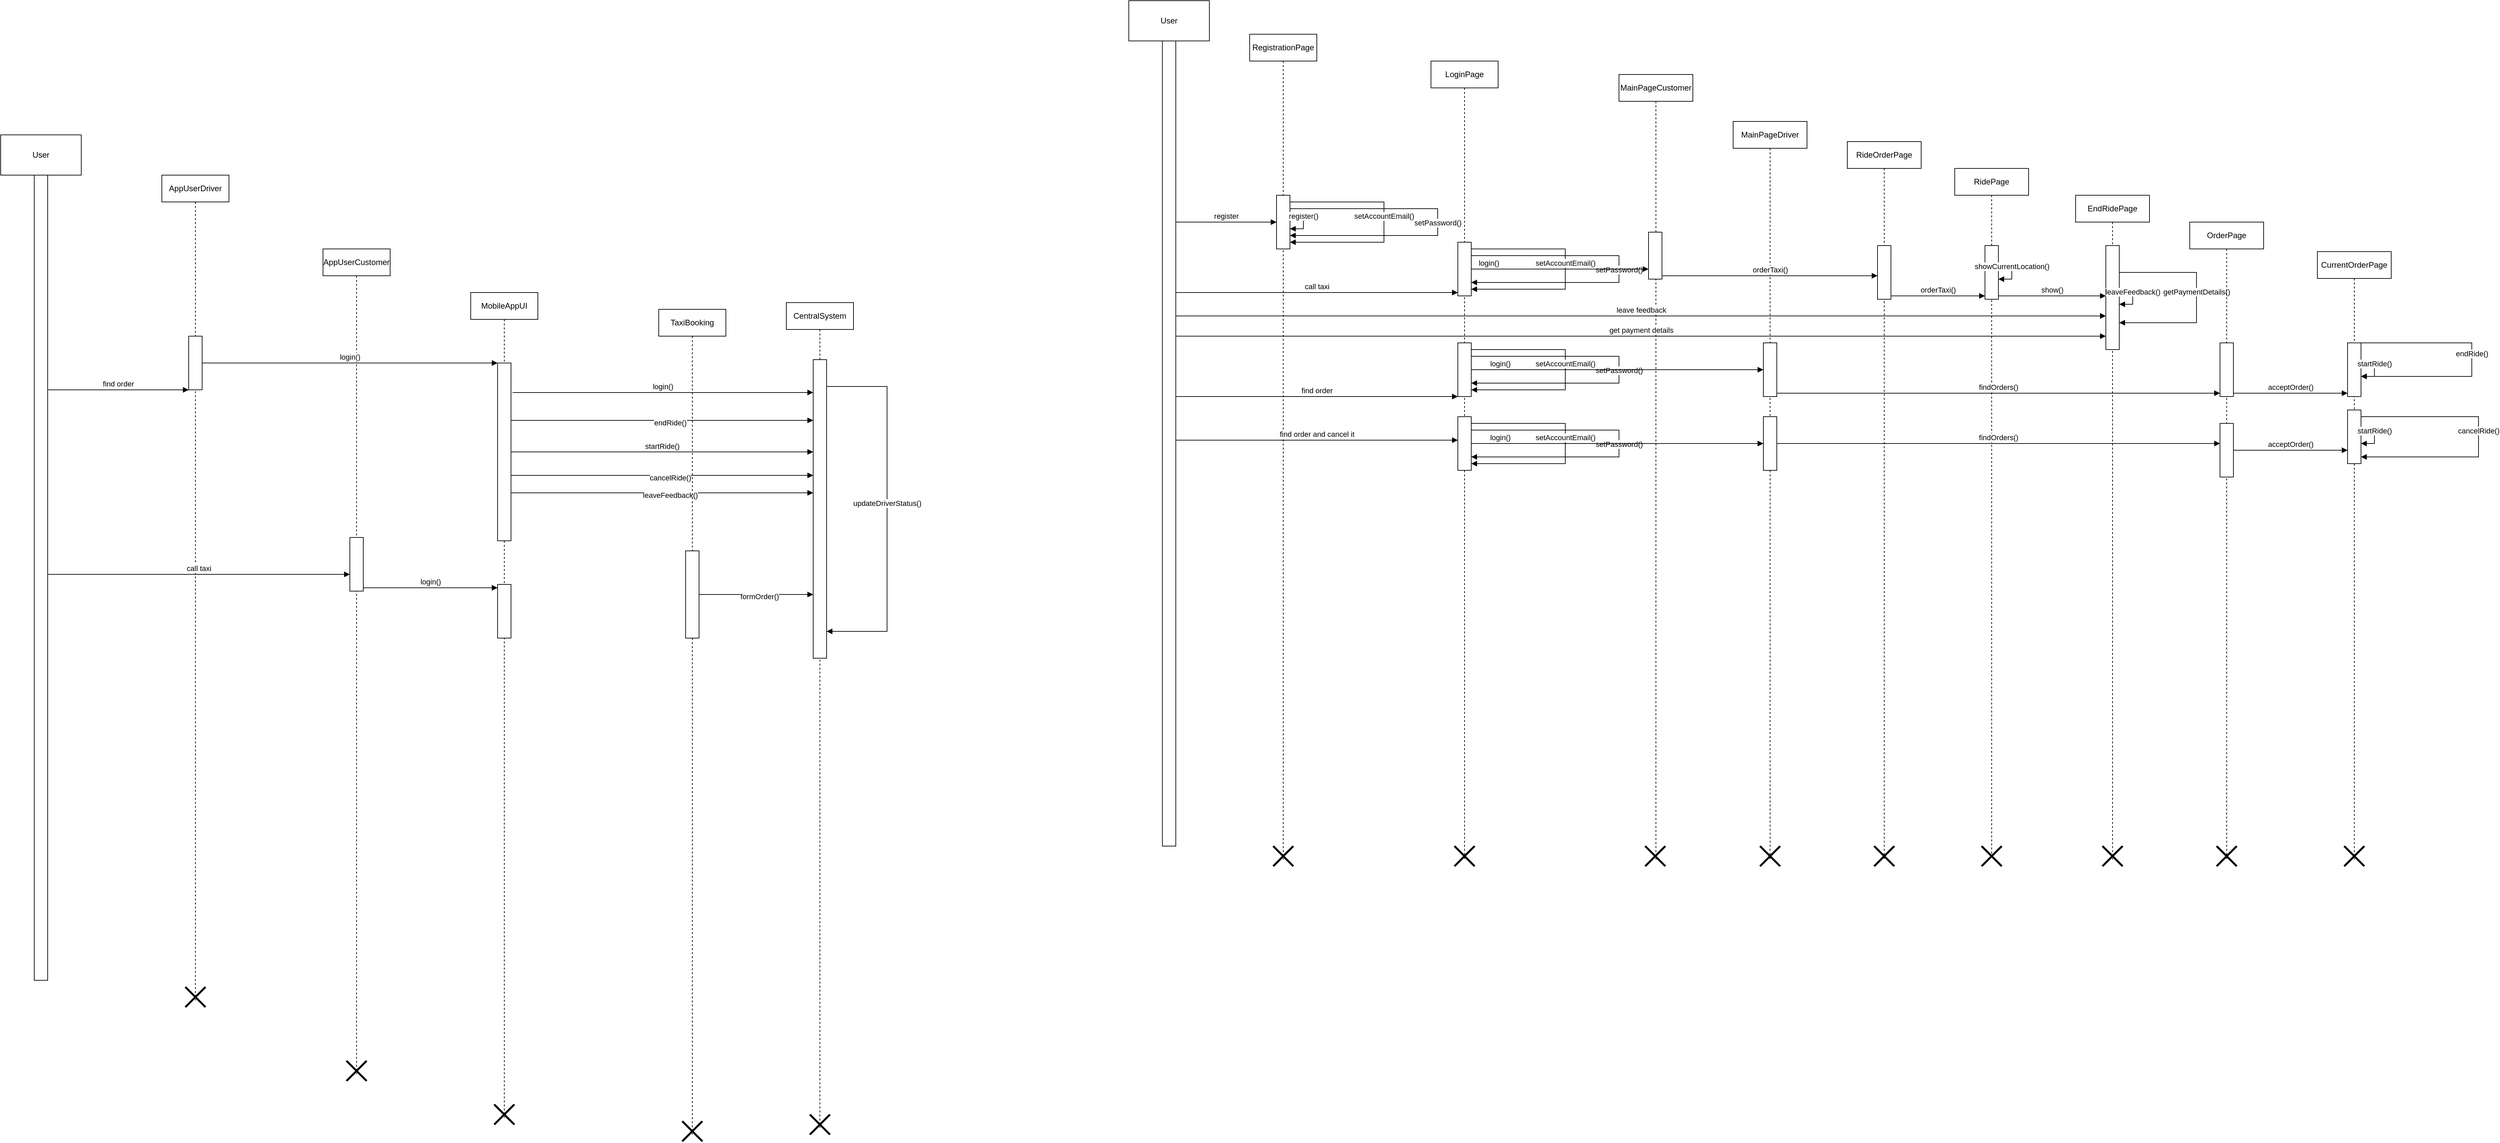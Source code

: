 <mxfile version="22.0.6" type="github">
  <diagram name="Страница — 1" id="l8LlNZg6rUj_ulNN_cUZ">
    <mxGraphModel dx="4017" dy="852" grid="1" gridSize="10" guides="1" tooltips="1" connect="1" arrows="1" fold="1" page="1" pageScale="1" pageWidth="827" pageHeight="1169" math="0" shadow="0">
      <root>
        <mxCell id="0" />
        <mxCell id="1" parent="0" />
        <mxCell id="eOe7ErlNW58BYiNXJ7lQ-5" value="" style="endArrow=none;dashed=1;html=1;rounded=0;" parent="1" edge="1">
          <mxGeometry width="50" height="50" relative="1" as="geometry">
            <mxPoint x="340" y="300" as="sourcePoint" />
            <mxPoint x="340" y="300" as="targetPoint" />
          </mxGeometry>
        </mxCell>
        <mxCell id="eOe7ErlNW58BYiNXJ7lQ-17" value="RegistrationPage" style="shape=umlLifeline;perimeter=lifelinePerimeter;whiteSpace=wrap;html=1;container=0;dropTarget=0;collapsible=0;recursiveResize=0;outlineConnect=0;portConstraint=eastwest;newEdgeStyle={&quot;edgeStyle&quot;:&quot;elbowEdgeStyle&quot;,&quot;elbow&quot;:&quot;vertical&quot;,&quot;curved&quot;:0,&quot;rounded&quot;:0};" parent="1" vertex="1">
          <mxGeometry x="40" y="200" width="100" height="1230" as="geometry" />
        </mxCell>
        <mxCell id="eOe7ErlNW58BYiNXJ7lQ-18" value="" style="html=1;points=[[0,0,0,0,5],[0,1,0,0,-5],[1,0,0,0,5],[1,1,0,0,-5]];perimeter=orthogonalPerimeter;outlineConnect=0;targetShapes=umlLifeline;portConstraint=eastwest;newEdgeStyle={&quot;curved&quot;:0,&quot;rounded&quot;:0};" parent="eOe7ErlNW58BYiNXJ7lQ-17" vertex="1">
          <mxGeometry x="40" y="240" width="20" height="80" as="geometry" />
        </mxCell>
        <mxCell id="eOe7ErlNW58BYiNXJ7lQ-19" value="" style="shape=umlDestroy;whiteSpace=wrap;html=1;strokeWidth=3;targetShapes=umlLifeline;" parent="eOe7ErlNW58BYiNXJ7lQ-17" vertex="1">
          <mxGeometry x="35" y="1210" width="30" height="30" as="geometry" />
        </mxCell>
        <mxCell id="eOe7ErlNW58BYiNXJ7lQ-31" value="register()" style="html=1;verticalAlign=bottom;endArrow=block;curved=0;rounded=0;" parent="eOe7ErlNW58BYiNXJ7lQ-17" source="eOe7ErlNW58BYiNXJ7lQ-18" target="eOe7ErlNW58BYiNXJ7lQ-18" edge="1">
          <mxGeometry width="80" relative="1" as="geometry">
            <mxPoint x="70" y="260" as="sourcePoint" />
            <mxPoint x="220" y="260" as="targetPoint" />
          </mxGeometry>
        </mxCell>
        <mxCell id="eOe7ErlNW58BYiNXJ7lQ-95" value="setAccountEmail()" style="html=1;verticalAlign=bottom;endArrow=block;curved=0;rounded=0;" parent="eOe7ErlNW58BYiNXJ7lQ-17" source="eOe7ErlNW58BYiNXJ7lQ-18" target="eOe7ErlNW58BYiNXJ7lQ-18" edge="1">
          <mxGeometry width="80" relative="1" as="geometry">
            <mxPoint x="60" y="240" as="sourcePoint" />
            <mxPoint x="210" y="240" as="targetPoint" />
            <Array as="points">
              <mxPoint x="200" y="250" />
              <mxPoint x="200" y="310" />
            </Array>
          </mxGeometry>
        </mxCell>
        <mxCell id="eOe7ErlNW58BYiNXJ7lQ-99" value="setPassword()" style="html=1;verticalAlign=bottom;endArrow=block;curved=0;rounded=0;" parent="eOe7ErlNW58BYiNXJ7lQ-17" source="eOe7ErlNW58BYiNXJ7lQ-18" target="eOe7ErlNW58BYiNXJ7lQ-18" edge="1">
          <mxGeometry x="0.042" width="80" relative="1" as="geometry">
            <mxPoint x="110" y="260" as="sourcePoint" />
            <mxPoint x="300" y="270" as="targetPoint" />
            <Array as="points">
              <mxPoint x="280" y="260" />
            </Array>
            <mxPoint as="offset" />
          </mxGeometry>
        </mxCell>
        <mxCell id="eOe7ErlNW58BYiNXJ7lQ-20" value="LoginPage" style="shape=umlLifeline;perimeter=lifelinePerimeter;whiteSpace=wrap;html=1;container=0;dropTarget=0;collapsible=0;recursiveResize=0;outlineConnect=0;portConstraint=eastwest;newEdgeStyle={&quot;edgeStyle&quot;:&quot;elbowEdgeStyle&quot;,&quot;elbow&quot;:&quot;vertical&quot;,&quot;curved&quot;:0,&quot;rounded&quot;:0};" parent="1" vertex="1">
          <mxGeometry x="310" y="240" width="100" height="1190" as="geometry" />
        </mxCell>
        <mxCell id="eOe7ErlNW58BYiNXJ7lQ-22" value="" style="shape=umlDestroy;whiteSpace=wrap;html=1;strokeWidth=3;targetShapes=umlLifeline;" parent="eOe7ErlNW58BYiNXJ7lQ-20" vertex="1">
          <mxGeometry x="35" y="1170" width="30" height="30" as="geometry" />
        </mxCell>
        <mxCell id="eOe7ErlNW58BYiNXJ7lQ-101" value="" style="html=1;points=[[0,0,0,0,5],[0,1,0,0,-5],[1,0,0,0,5],[1,1,0,0,-5]];perimeter=orthogonalPerimeter;outlineConnect=0;targetShapes=umlLifeline;portConstraint=eastwest;newEdgeStyle={&quot;curved&quot;:0,&quot;rounded&quot;:0};" parent="eOe7ErlNW58BYiNXJ7lQ-20" vertex="1">
          <mxGeometry x="40" y="420" width="20" height="80" as="geometry" />
        </mxCell>
        <mxCell id="eOe7ErlNW58BYiNXJ7lQ-103" value="setAccountEmail()" style="html=1;verticalAlign=bottom;endArrow=block;curved=0;rounded=0;" parent="eOe7ErlNW58BYiNXJ7lQ-20" source="eOe7ErlNW58BYiNXJ7lQ-101" target="eOe7ErlNW58BYiNXJ7lQ-101" edge="1">
          <mxGeometry width="80" relative="1" as="geometry">
            <mxPoint x="60" y="420" as="sourcePoint" />
            <mxPoint x="210" y="420" as="targetPoint" />
            <Array as="points">
              <mxPoint x="200" y="430" />
              <mxPoint x="200" y="490" />
            </Array>
            <mxPoint as="offset" />
          </mxGeometry>
        </mxCell>
        <mxCell id="eOe7ErlNW58BYiNXJ7lQ-104" value="setPassword()" style="html=1;verticalAlign=bottom;endArrow=block;curved=0;rounded=0;" parent="eOe7ErlNW58BYiNXJ7lQ-20" source="eOe7ErlNW58BYiNXJ7lQ-101" target="eOe7ErlNW58BYiNXJ7lQ-101" edge="1">
          <mxGeometry x="0.042" width="80" relative="1" as="geometry">
            <mxPoint x="110" y="440" as="sourcePoint" />
            <mxPoint x="300" y="450" as="targetPoint" />
            <Array as="points">
              <mxPoint x="280" y="440" />
            </Array>
            <mxPoint as="offset" />
          </mxGeometry>
        </mxCell>
        <mxCell id="eOe7ErlNW58BYiNXJ7lQ-107" value="" style="html=1;points=[[0,0,0,0,5],[0,1,0,0,-5],[1,0,0,0,5],[1,1,0,0,-5]];perimeter=orthogonalPerimeter;outlineConnect=0;targetShapes=umlLifeline;portConstraint=eastwest;newEdgeStyle={&quot;curved&quot;:0,&quot;rounded&quot;:0};" parent="eOe7ErlNW58BYiNXJ7lQ-20" vertex="1">
          <mxGeometry x="40" y="530" width="20" height="80" as="geometry" />
        </mxCell>
        <mxCell id="eOe7ErlNW58BYiNXJ7lQ-108" value="setAccountEmail()" style="html=1;verticalAlign=bottom;endArrow=block;curved=0;rounded=0;" parent="eOe7ErlNW58BYiNXJ7lQ-20" source="eOe7ErlNW58BYiNXJ7lQ-107" target="eOe7ErlNW58BYiNXJ7lQ-107" edge="1">
          <mxGeometry width="80" relative="1" as="geometry">
            <mxPoint x="60" y="530" as="sourcePoint" />
            <mxPoint x="210" y="530" as="targetPoint" />
            <Array as="points">
              <mxPoint x="200" y="540" />
              <mxPoint x="200" y="600" />
            </Array>
            <mxPoint as="offset" />
          </mxGeometry>
        </mxCell>
        <mxCell id="eOe7ErlNW58BYiNXJ7lQ-109" value="setPassword()" style="html=1;verticalAlign=bottom;endArrow=block;curved=0;rounded=0;" parent="eOe7ErlNW58BYiNXJ7lQ-20" source="eOe7ErlNW58BYiNXJ7lQ-107" target="eOe7ErlNW58BYiNXJ7lQ-107" edge="1">
          <mxGeometry x="0.042" width="80" relative="1" as="geometry">
            <mxPoint x="110" y="550" as="sourcePoint" />
            <mxPoint x="300" y="560" as="targetPoint" />
            <Array as="points">
              <mxPoint x="280" y="550" />
            </Array>
            <mxPoint as="offset" />
          </mxGeometry>
        </mxCell>
        <mxCell id="eOe7ErlNW58BYiNXJ7lQ-115" value="" style="html=1;points=[[0,0,0,0,5],[0,1,0,0,-5],[1,0,0,0,5],[1,1,0,0,-5]];perimeter=orthogonalPerimeter;outlineConnect=0;targetShapes=umlLifeline;portConstraint=eastwest;newEdgeStyle={&quot;curved&quot;:0,&quot;rounded&quot;:0};" parent="eOe7ErlNW58BYiNXJ7lQ-20" vertex="1">
          <mxGeometry x="40" y="270" width="20" height="80" as="geometry" />
        </mxCell>
        <mxCell id="eOe7ErlNW58BYiNXJ7lQ-116" value="setAccountEmail()" style="html=1;verticalAlign=bottom;endArrow=block;curved=0;rounded=0;" parent="eOe7ErlNW58BYiNXJ7lQ-20" source="eOe7ErlNW58BYiNXJ7lQ-115" target="eOe7ErlNW58BYiNXJ7lQ-115" edge="1">
          <mxGeometry width="80" relative="1" as="geometry">
            <mxPoint x="60" y="270" as="sourcePoint" />
            <mxPoint x="210" y="270" as="targetPoint" />
            <Array as="points">
              <mxPoint x="200" y="280" />
              <mxPoint x="200" y="340" />
            </Array>
            <mxPoint as="offset" />
          </mxGeometry>
        </mxCell>
        <mxCell id="eOe7ErlNW58BYiNXJ7lQ-117" value="setPassword()" style="html=1;verticalAlign=bottom;endArrow=block;curved=0;rounded=0;" parent="eOe7ErlNW58BYiNXJ7lQ-20" source="eOe7ErlNW58BYiNXJ7lQ-115" target="eOe7ErlNW58BYiNXJ7lQ-115" edge="1">
          <mxGeometry x="0.042" width="80" relative="1" as="geometry">
            <mxPoint x="110" y="290" as="sourcePoint" />
            <mxPoint x="300" y="300" as="targetPoint" />
            <Array as="points">
              <mxPoint x="280" y="290" />
            </Array>
            <mxPoint as="offset" />
          </mxGeometry>
        </mxCell>
        <mxCell id="eOe7ErlNW58BYiNXJ7lQ-23" value="MainPageCustomer" style="shape=umlLifeline;perimeter=lifelinePerimeter;whiteSpace=wrap;html=1;container=0;dropTarget=0;collapsible=0;recursiveResize=0;outlineConnect=0;portConstraint=eastwest;newEdgeStyle={&quot;edgeStyle&quot;:&quot;elbowEdgeStyle&quot;,&quot;elbow&quot;:&quot;vertical&quot;,&quot;curved&quot;:0,&quot;rounded&quot;:0};" parent="1" vertex="1">
          <mxGeometry x="590" y="260" width="110" height="1170" as="geometry" />
        </mxCell>
        <mxCell id="eOe7ErlNW58BYiNXJ7lQ-24" value="" style="html=1;points=[[0,0,0,0,5],[0,1,0,0,-5],[1,0,0,0,5],[1,1,0,0,-5]];perimeter=orthogonalPerimeter;outlineConnect=0;targetShapes=umlLifeline;portConstraint=eastwest;newEdgeStyle={&quot;curved&quot;:0,&quot;rounded&quot;:0};" parent="eOe7ErlNW58BYiNXJ7lQ-23" vertex="1">
          <mxGeometry x="44" y="235" width="20" height="70" as="geometry" />
        </mxCell>
        <mxCell id="eOe7ErlNW58BYiNXJ7lQ-25" value="" style="shape=umlDestroy;whiteSpace=wrap;html=1;strokeWidth=3;targetShapes=umlLifeline;" parent="eOe7ErlNW58BYiNXJ7lQ-23" vertex="1">
          <mxGeometry x="39" y="1150" width="30" height="30" as="geometry" />
        </mxCell>
        <mxCell id="eOe7ErlNW58BYiNXJ7lQ-28" value="" style="html=1;points=[[0,0,0,0,5],[0,1,0,0,-5],[1,0,0,0,5],[1,1,0,0,-5]];perimeter=orthogonalPerimeter;outlineConnect=0;targetShapes=umlLifeline;portConstraint=eastwest;newEdgeStyle={&quot;curved&quot;:0,&quot;rounded&quot;:0};" parent="1" vertex="1">
          <mxGeometry x="-90" y="200" width="20" height="1210" as="geometry" />
        </mxCell>
        <mxCell id="eOe7ErlNW58BYiNXJ7lQ-29" value="User" style="rounded=0;whiteSpace=wrap;html=1;" parent="1" vertex="1">
          <mxGeometry x="-140" y="150" width="120" height="60" as="geometry" />
        </mxCell>
        <mxCell id="eOe7ErlNW58BYiNXJ7lQ-30" value="register" style="html=1;verticalAlign=bottom;endArrow=block;curved=0;rounded=0;" parent="1" target="eOe7ErlNW58BYiNXJ7lQ-18" edge="1">
          <mxGeometry width="80" relative="1" as="geometry">
            <mxPoint x="-70" y="480" as="sourcePoint" />
            <mxPoint x="60" y="480" as="targetPoint" />
          </mxGeometry>
        </mxCell>
        <mxCell id="eOe7ErlNW58BYiNXJ7lQ-32" value="call taxi" style="html=1;verticalAlign=bottom;endArrow=block;curved=0;rounded=0;" parent="1" source="eOe7ErlNW58BYiNXJ7lQ-28" edge="1">
          <mxGeometry width="80" relative="1" as="geometry">
            <mxPoint x="-50" y="560" as="sourcePoint" />
            <mxPoint x="350" y="585" as="targetPoint" />
          </mxGeometry>
        </mxCell>
        <mxCell id="eOe7ErlNW58BYiNXJ7lQ-35" value="find order" style="html=1;verticalAlign=bottom;endArrow=block;curved=0;rounded=0;" parent="1" source="eOe7ErlNW58BYiNXJ7lQ-28" target="eOe7ErlNW58BYiNXJ7lQ-101" edge="1">
          <mxGeometry width="80" relative="1" as="geometry">
            <mxPoint x="-60" y="650" as="sourcePoint" />
            <mxPoint x="350" y="720" as="targetPoint" />
          </mxGeometry>
        </mxCell>
        <mxCell id="eOe7ErlNW58BYiNXJ7lQ-36" value="MainPageDriver" style="shape=umlLifeline;perimeter=lifelinePerimeter;whiteSpace=wrap;html=1;container=0;dropTarget=0;collapsible=0;recursiveResize=0;outlineConnect=0;portConstraint=eastwest;newEdgeStyle={&quot;edgeStyle&quot;:&quot;elbowEdgeStyle&quot;,&quot;elbow&quot;:&quot;vertical&quot;,&quot;curved&quot;:0,&quot;rounded&quot;:0};" parent="1" vertex="1">
          <mxGeometry x="760" y="330" width="110" height="1100" as="geometry" />
        </mxCell>
        <mxCell id="eOe7ErlNW58BYiNXJ7lQ-37" value="" style="html=1;points=[[0,0,0,0,5],[0,1,0,0,-5],[1,0,0,0,5],[1,1,0,0,-5]];perimeter=orthogonalPerimeter;outlineConnect=0;targetShapes=umlLifeline;portConstraint=eastwest;newEdgeStyle={&quot;curved&quot;:0,&quot;rounded&quot;:0};" parent="eOe7ErlNW58BYiNXJ7lQ-36" vertex="1">
          <mxGeometry x="45" y="330" width="20" height="80" as="geometry" />
        </mxCell>
        <mxCell id="eOe7ErlNW58BYiNXJ7lQ-75" value="" style="html=1;points=[[0,0,0,0,5],[0,1,0,0,-5],[1,0,0,0,5],[1,1,0,0,-5]];perimeter=orthogonalPerimeter;outlineConnect=0;targetShapes=umlLifeline;portConstraint=eastwest;newEdgeStyle={&quot;curved&quot;:0,&quot;rounded&quot;:0};" parent="eOe7ErlNW58BYiNXJ7lQ-36" vertex="1">
          <mxGeometry x="45" y="440" width="20" height="80" as="geometry" />
        </mxCell>
        <mxCell id="eOe7ErlNW58BYiNXJ7lQ-47" value="orderTaxi()" style="html=1;verticalAlign=bottom;endArrow=block;curved=0;rounded=0;exitX=1;exitY=1;exitDx=0;exitDy=-5;exitPerimeter=0;" parent="1" source="eOe7ErlNW58BYiNXJ7lQ-24" target="eOe7ErlNW58BYiNXJ7lQ-49" edge="1">
          <mxGeometry width="80" relative="1" as="geometry">
            <mxPoint x="261" y="710" as="sourcePoint" />
            <mxPoint x="566" y="710" as="targetPoint" />
          </mxGeometry>
        </mxCell>
        <mxCell id="eOe7ErlNW58BYiNXJ7lQ-48" value="RideOrderPage" style="shape=umlLifeline;perimeter=lifelinePerimeter;whiteSpace=wrap;html=1;container=0;dropTarget=0;collapsible=0;recursiveResize=0;outlineConnect=0;portConstraint=eastwest;newEdgeStyle={&quot;edgeStyle&quot;:&quot;elbowEdgeStyle&quot;,&quot;elbow&quot;:&quot;vertical&quot;,&quot;curved&quot;:0,&quot;rounded&quot;:0};" parent="1" vertex="1">
          <mxGeometry x="930" y="360" width="110" height="1070" as="geometry" />
        </mxCell>
        <mxCell id="eOe7ErlNW58BYiNXJ7lQ-49" value="" style="html=1;points=[[0,0,0,0,5],[0,1,0,0,-5],[1,0,0,0,5],[1,1,0,0,-5]];perimeter=orthogonalPerimeter;outlineConnect=0;targetShapes=umlLifeline;portConstraint=eastwest;newEdgeStyle={&quot;curved&quot;:0,&quot;rounded&quot;:0};" parent="eOe7ErlNW58BYiNXJ7lQ-48" vertex="1">
          <mxGeometry x="45" y="155" width="20" height="80" as="geometry" />
        </mxCell>
        <mxCell id="eOe7ErlNW58BYiNXJ7lQ-51" value="RidePage" style="shape=umlLifeline;perimeter=lifelinePerimeter;whiteSpace=wrap;html=1;container=0;dropTarget=0;collapsible=0;recursiveResize=0;outlineConnect=0;portConstraint=eastwest;newEdgeStyle={&quot;edgeStyle&quot;:&quot;elbowEdgeStyle&quot;,&quot;elbow&quot;:&quot;vertical&quot;,&quot;curved&quot;:0,&quot;rounded&quot;:0};" parent="1" vertex="1">
          <mxGeometry x="1090" y="400" width="110" height="1030" as="geometry" />
        </mxCell>
        <mxCell id="eOe7ErlNW58BYiNXJ7lQ-52" value="" style="html=1;points=[[0,0,0,0,5],[0,1,0,0,-5],[1,0,0,0,5],[1,1,0,0,-5]];perimeter=orthogonalPerimeter;outlineConnect=0;targetShapes=umlLifeline;portConstraint=eastwest;newEdgeStyle={&quot;curved&quot;:0,&quot;rounded&quot;:0};" parent="eOe7ErlNW58BYiNXJ7lQ-51" vertex="1">
          <mxGeometry x="45" y="115" width="20" height="80" as="geometry" />
        </mxCell>
        <mxCell id="eOe7ErlNW58BYiNXJ7lQ-53" value="" style="shape=umlDestroy;whiteSpace=wrap;html=1;strokeWidth=3;targetShapes=umlLifeline;" parent="eOe7ErlNW58BYiNXJ7lQ-51" vertex="1">
          <mxGeometry x="40" y="1010" width="30" height="30" as="geometry" />
        </mxCell>
        <mxCell id="eOe7ErlNW58BYiNXJ7lQ-60" value="showCurrentLocation()" style="html=1;verticalAlign=bottom;endArrow=block;curved=0;rounded=0;" parent="eOe7ErlNW58BYiNXJ7lQ-51" source="eOe7ErlNW58BYiNXJ7lQ-52" target="eOe7ErlNW58BYiNXJ7lQ-52" edge="1">
          <mxGeometry width="80" relative="1" as="geometry">
            <mxPoint x="80" y="270" as="sourcePoint" />
            <mxPoint x="225" y="270" as="targetPoint" />
          </mxGeometry>
        </mxCell>
        <mxCell id="eOe7ErlNW58BYiNXJ7lQ-54" value="EndRidePage" style="shape=umlLifeline;perimeter=lifelinePerimeter;whiteSpace=wrap;html=1;container=0;dropTarget=0;collapsible=0;recursiveResize=0;outlineConnect=0;portConstraint=eastwest;newEdgeStyle={&quot;edgeStyle&quot;:&quot;elbowEdgeStyle&quot;,&quot;elbow&quot;:&quot;vertical&quot;,&quot;curved&quot;:0,&quot;rounded&quot;:0};" parent="1" vertex="1">
          <mxGeometry x="1270" y="440" width="110" height="990" as="geometry" />
        </mxCell>
        <mxCell id="eOe7ErlNW58BYiNXJ7lQ-55" value="" style="html=1;points=[[0,0,0,0,5],[0,1,0,0,-5],[1,0,0,0,5],[1,1,0,0,-5]];perimeter=orthogonalPerimeter;outlineConnect=0;targetShapes=umlLifeline;portConstraint=eastwest;newEdgeStyle={&quot;curved&quot;:0,&quot;rounded&quot;:0};" parent="eOe7ErlNW58BYiNXJ7lQ-54" vertex="1">
          <mxGeometry x="45" y="75" width="20" height="155" as="geometry" />
        </mxCell>
        <mxCell id="eOe7ErlNW58BYiNXJ7lQ-120" value="leaveFeedback()" style="html=1;verticalAlign=bottom;endArrow=block;curved=0;rounded=0;" parent="eOe7ErlNW58BYiNXJ7lQ-54" source="eOe7ErlNW58BYiNXJ7lQ-55" target="eOe7ErlNW58BYiNXJ7lQ-55" edge="1">
          <mxGeometry width="80" relative="1" as="geometry">
            <mxPoint x="100" y="180" as="sourcePoint" />
            <mxPoint x="260" y="180" as="targetPoint" />
          </mxGeometry>
        </mxCell>
        <mxCell id="eOe7ErlNW58BYiNXJ7lQ-122" value="getPaymentDetails()" style="html=1;verticalAlign=bottom;endArrow=block;curved=0;rounded=0;" parent="eOe7ErlNW58BYiNXJ7lQ-54" source="eOe7ErlNW58BYiNXJ7lQ-55" target="eOe7ErlNW58BYiNXJ7lQ-55" edge="1">
          <mxGeometry width="80" relative="1" as="geometry">
            <mxPoint x="60" y="190" as="sourcePoint" />
            <mxPoint x="220" y="190" as="targetPoint" />
            <Array as="points">
              <mxPoint x="180" y="190" />
            </Array>
          </mxGeometry>
        </mxCell>
        <mxCell id="eOe7ErlNW58BYiNXJ7lQ-58" value="orderTaxi()" style="html=1;verticalAlign=bottom;endArrow=block;curved=0;rounded=0;exitX=1;exitY=1;exitDx=0;exitDy=-5;exitPerimeter=0;entryX=0;entryY=1;entryDx=0;entryDy=-5;entryPerimeter=0;" parent="1" source="eOe7ErlNW58BYiNXJ7lQ-49" target="eOe7ErlNW58BYiNXJ7lQ-52" edge="1">
          <mxGeometry width="80" relative="1" as="geometry">
            <mxPoint x="750" y="710" as="sourcePoint" />
            <mxPoint x="885" y="710" as="targetPoint" />
          </mxGeometry>
        </mxCell>
        <mxCell id="eOe7ErlNW58BYiNXJ7lQ-61" value="show()" style="html=1;verticalAlign=bottom;endArrow=block;curved=0;rounded=0;exitX=1;exitY=1;exitDx=0;exitDy=-5;exitPerimeter=0;" parent="1" source="eOe7ErlNW58BYiNXJ7lQ-52" target="eOe7ErlNW58BYiNXJ7lQ-55" edge="1">
          <mxGeometry width="80" relative="1" as="geometry">
            <mxPoint x="930" y="730" as="sourcePoint" />
            <mxPoint x="1075" y="730" as="targetPoint" />
          </mxGeometry>
        </mxCell>
        <mxCell id="eOe7ErlNW58BYiNXJ7lQ-63" value="findOrders()" style="html=1;verticalAlign=bottom;endArrow=block;curved=0;rounded=0;exitX=1;exitY=1;exitDx=0;exitDy=-5;exitPerimeter=0;" parent="1" source="eOe7ErlNW58BYiNXJ7lQ-37" target="eOe7ErlNW58BYiNXJ7lQ-66" edge="1">
          <mxGeometry width="80" relative="1" as="geometry">
            <mxPoint x="610" y="710" as="sourcePoint" />
            <mxPoint x="725" y="715" as="targetPoint" />
          </mxGeometry>
        </mxCell>
        <mxCell id="eOe7ErlNW58BYiNXJ7lQ-65" value="OrderPage" style="shape=umlLifeline;perimeter=lifelinePerimeter;whiteSpace=wrap;html=1;container=0;dropTarget=0;collapsible=0;recursiveResize=0;outlineConnect=0;portConstraint=eastwest;newEdgeStyle={&quot;edgeStyle&quot;:&quot;elbowEdgeStyle&quot;,&quot;elbow&quot;:&quot;vertical&quot;,&quot;curved&quot;:0,&quot;rounded&quot;:0};" parent="1" vertex="1">
          <mxGeometry x="1440" y="480" width="110" height="950" as="geometry" />
        </mxCell>
        <mxCell id="eOe7ErlNW58BYiNXJ7lQ-66" value="" style="html=1;points=[[0,0,0,0,5],[0,1,0,0,-5],[1,0,0,0,5],[1,1,0,0,-5]];perimeter=orthogonalPerimeter;outlineConnect=0;targetShapes=umlLifeline;portConstraint=eastwest;newEdgeStyle={&quot;curved&quot;:0,&quot;rounded&quot;:0};" parent="eOe7ErlNW58BYiNXJ7lQ-65" vertex="1">
          <mxGeometry x="45" y="180" width="20" height="80" as="geometry" />
        </mxCell>
        <mxCell id="eOe7ErlNW58BYiNXJ7lQ-67" value="" style="shape=umlDestroy;whiteSpace=wrap;html=1;strokeWidth=3;targetShapes=umlLifeline;" parent="eOe7ErlNW58BYiNXJ7lQ-65" vertex="1">
          <mxGeometry x="40" y="930" width="30" height="30" as="geometry" />
        </mxCell>
        <mxCell id="eOe7ErlNW58BYiNXJ7lQ-76" value="" style="html=1;points=[[0,0,0,0,5],[0,1,0,0,-5],[1,0,0,0,5],[1,1,0,0,-5]];perimeter=orthogonalPerimeter;outlineConnect=0;targetShapes=umlLifeline;portConstraint=eastwest;newEdgeStyle={&quot;curved&quot;:0,&quot;rounded&quot;:0};" parent="eOe7ErlNW58BYiNXJ7lQ-65" vertex="1">
          <mxGeometry x="45" y="300" width="20" height="80" as="geometry" />
        </mxCell>
        <mxCell id="eOe7ErlNW58BYiNXJ7lQ-69" value="CurrentOrderPage" style="shape=umlLifeline;perimeter=lifelinePerimeter;whiteSpace=wrap;html=1;container=0;dropTarget=0;collapsible=0;recursiveResize=0;outlineConnect=0;portConstraint=eastwest;newEdgeStyle={&quot;edgeStyle&quot;:&quot;elbowEdgeStyle&quot;,&quot;elbow&quot;:&quot;vertical&quot;,&quot;curved&quot;:0,&quot;rounded&quot;:0};" parent="1" vertex="1">
          <mxGeometry x="1630" y="524" width="110" height="906" as="geometry" />
        </mxCell>
        <mxCell id="eOe7ErlNW58BYiNXJ7lQ-70" value="" style="html=1;points=[[0,0,0,0,5],[0,1,0,0,-5],[1,0,0,0,5],[1,1,0,0,-5]];perimeter=orthogonalPerimeter;outlineConnect=0;targetShapes=umlLifeline;portConstraint=eastwest;newEdgeStyle={&quot;curved&quot;:0,&quot;rounded&quot;:0};" parent="eOe7ErlNW58BYiNXJ7lQ-69" vertex="1">
          <mxGeometry x="45" y="136" width="20" height="80" as="geometry" />
        </mxCell>
        <mxCell id="eOe7ErlNW58BYiNXJ7lQ-77" value="" style="html=1;points=[[0,0,0,0,5],[0,1,0,0,-5],[1,0,0,0,5],[1,1,0,0,-5]];perimeter=orthogonalPerimeter;outlineConnect=0;targetShapes=umlLifeline;portConstraint=eastwest;newEdgeStyle={&quot;curved&quot;:0,&quot;rounded&quot;:0};" parent="eOe7ErlNW58BYiNXJ7lQ-69" vertex="1">
          <mxGeometry x="45" y="236" width="20" height="80" as="geometry" />
        </mxCell>
        <mxCell id="eOe7ErlNW58BYiNXJ7lQ-79" value="startRide()" style="html=1;verticalAlign=bottom;endArrow=block;curved=0;rounded=0;" parent="eOe7ErlNW58BYiNXJ7lQ-69" source="eOe7ErlNW58BYiNXJ7lQ-70" target="eOe7ErlNW58BYiNXJ7lQ-70" edge="1">
          <mxGeometry width="80" relative="1" as="geometry">
            <mxPoint x="70" y="186" as="sourcePoint" />
            <mxPoint x="210" y="186" as="targetPoint" />
          </mxGeometry>
        </mxCell>
        <mxCell id="eOe7ErlNW58BYiNXJ7lQ-88" value="startRide()" style="html=1;verticalAlign=bottom;endArrow=block;curved=0;rounded=0;" parent="eOe7ErlNW58BYiNXJ7lQ-69" source="eOe7ErlNW58BYiNXJ7lQ-77" target="eOe7ErlNW58BYiNXJ7lQ-77" edge="1">
          <mxGeometry width="80" relative="1" as="geometry">
            <mxPoint x="100" y="266" as="sourcePoint" />
            <mxPoint x="240" y="266" as="targetPoint" />
          </mxGeometry>
        </mxCell>
        <mxCell id="eOe7ErlNW58BYiNXJ7lQ-90" value="cancelRide()" style="html=1;verticalAlign=bottom;endArrow=block;curved=0;rounded=0;" parent="eOe7ErlNW58BYiNXJ7lQ-69" source="eOe7ErlNW58BYiNXJ7lQ-77" target="eOe7ErlNW58BYiNXJ7lQ-77" edge="1">
          <mxGeometry width="80" relative="1" as="geometry">
            <mxPoint x="110" y="246" as="sourcePoint" />
            <mxPoint x="250" y="246" as="targetPoint" />
            <Array as="points">
              <mxPoint x="240" y="246" />
              <mxPoint x="240" y="306" />
            </Array>
          </mxGeometry>
        </mxCell>
        <mxCell id="eOe7ErlNW58BYiNXJ7lQ-92" value="endRide()" style="html=1;verticalAlign=bottom;endArrow=block;curved=0;rounded=0;" parent="eOe7ErlNW58BYiNXJ7lQ-69" source="eOe7ErlNW58BYiNXJ7lQ-70" target="eOe7ErlNW58BYiNXJ7lQ-70" edge="1">
          <mxGeometry width="80" relative="1" as="geometry">
            <mxPoint x="90" y="126" as="sourcePoint" />
            <mxPoint x="230" y="126" as="targetPoint" />
            <Array as="points">
              <mxPoint x="230" y="136" />
              <mxPoint x="230" y="166" />
              <mxPoint x="230" y="186" />
            </Array>
          </mxGeometry>
        </mxCell>
        <mxCell id="eOe7ErlNW58BYiNXJ7lQ-72" value="acceptOrder()" style="html=1;verticalAlign=bottom;endArrow=block;curved=0;rounded=0;exitX=1;exitY=1;exitDx=0;exitDy=-5;exitPerimeter=0;" parent="1" source="eOe7ErlNW58BYiNXJ7lQ-66" target="eOe7ErlNW58BYiNXJ7lQ-70" edge="1">
          <mxGeometry width="80" relative="1" as="geometry">
            <mxPoint x="1240" y="710" as="sourcePoint" />
            <mxPoint x="1370" y="710" as="targetPoint" />
          </mxGeometry>
        </mxCell>
        <mxCell id="eOe7ErlNW58BYiNXJ7lQ-45" value="login()" style="html=1;verticalAlign=bottom;endArrow=block;curved=0;rounded=0;" parent="1" source="eOe7ErlNW58BYiNXJ7lQ-101" target="eOe7ErlNW58BYiNXJ7lQ-37" edge="1">
          <mxGeometry x="-0.803" width="80" relative="1" as="geometry">
            <mxPoint x="370" y="680" as="sourcePoint" />
            <mxPoint x="565" y="725" as="targetPoint" />
            <mxPoint as="offset" />
          </mxGeometry>
        </mxCell>
        <mxCell id="eOe7ErlNW58BYiNXJ7lQ-78" value="find order and cancel it" style="html=1;verticalAlign=bottom;endArrow=block;curved=0;rounded=0;" parent="1" source="eOe7ErlNW58BYiNXJ7lQ-28" target="eOe7ErlNW58BYiNXJ7lQ-107" edge="1">
          <mxGeometry width="80" relative="1" as="geometry">
            <mxPoint x="-65" y="814.71" as="sourcePoint" />
            <mxPoint x="350" y="805" as="targetPoint" />
          </mxGeometry>
        </mxCell>
        <mxCell id="eOe7ErlNW58BYiNXJ7lQ-85" value="findOrders()" style="html=1;verticalAlign=bottom;endArrow=block;curved=0;rounded=0;" parent="1" source="eOe7ErlNW58BYiNXJ7lQ-75" target="eOe7ErlNW58BYiNXJ7lQ-76" edge="1">
          <mxGeometry width="80" relative="1" as="geometry">
            <mxPoint x="610" y="804.58" as="sourcePoint" />
            <mxPoint x="1230" y="804.58" as="targetPoint" />
          </mxGeometry>
        </mxCell>
        <mxCell id="eOe7ErlNW58BYiNXJ7lQ-86" value="acceptOrder()" style="html=1;verticalAlign=bottom;endArrow=block;curved=0;rounded=0;" parent="1" source="eOe7ErlNW58BYiNXJ7lQ-76" target="eOe7ErlNW58BYiNXJ7lQ-77" edge="1">
          <mxGeometry width="80" relative="1" as="geometry">
            <mxPoint x="1270" y="804.58" as="sourcePoint" />
            <mxPoint x="1410" y="804.58" as="targetPoint" />
          </mxGeometry>
        </mxCell>
        <mxCell id="eOe7ErlNW58BYiNXJ7lQ-118" value="login()" style="html=1;verticalAlign=bottom;endArrow=block;curved=0;rounded=0;" parent="1" source="eOe7ErlNW58BYiNXJ7lQ-115" target="eOe7ErlNW58BYiNXJ7lQ-24" edge="1">
          <mxGeometry x="-0.803" width="80" relative="1" as="geometry">
            <mxPoint x="370" y="530" as="sourcePoint" />
            <mxPoint x="675" y="550" as="targetPoint" />
            <mxPoint as="offset" />
          </mxGeometry>
        </mxCell>
        <mxCell id="eOe7ErlNW58BYiNXJ7lQ-110" value="login()" style="html=1;verticalAlign=bottom;endArrow=block;curved=0;rounded=0;" parent="1" source="eOe7ErlNW58BYiNXJ7lQ-107" target="eOe7ErlNW58BYiNXJ7lQ-75" edge="1">
          <mxGeometry x="-0.803" width="80" relative="1" as="geometry">
            <mxPoint x="370" y="790" as="sourcePoint" />
            <mxPoint x="675" y="810" as="targetPoint" />
            <mxPoint as="offset" />
          </mxGeometry>
        </mxCell>
        <mxCell id="eOe7ErlNW58BYiNXJ7lQ-119" value="leave feedback" style="html=1;verticalAlign=bottom;endArrow=block;curved=0;rounded=0;exitX=1;exitY=0.347;exitDx=0;exitDy=0;exitPerimeter=0;" parent="1" source="eOe7ErlNW58BYiNXJ7lQ-28" target="eOe7ErlNW58BYiNXJ7lQ-55" edge="1">
          <mxGeometry width="80" relative="1" as="geometry">
            <mxPoint x="-60" y="620" as="sourcePoint" />
            <mxPoint x="1230" y="620" as="targetPoint" />
          </mxGeometry>
        </mxCell>
        <mxCell id="eOe7ErlNW58BYiNXJ7lQ-121" value="get payment details" style="html=1;verticalAlign=bottom;endArrow=block;curved=0;rounded=0;" parent="1" edge="1">
          <mxGeometry width="80" relative="1" as="geometry">
            <mxPoint x="-70" y="650" as="sourcePoint" />
            <mxPoint x="1315" y="650" as="targetPoint" />
          </mxGeometry>
        </mxCell>
        <mxCell id="eOe7ErlNW58BYiNXJ7lQ-71" value="" style="shape=umlDestroy;whiteSpace=wrap;html=1;strokeWidth=3;targetShapes=umlLifeline;" parent="1" vertex="1">
          <mxGeometry x="1670" y="1410" width="30" height="30" as="geometry" />
        </mxCell>
        <mxCell id="eOe7ErlNW58BYiNXJ7lQ-56" value="" style="shape=umlDestroy;whiteSpace=wrap;html=1;strokeWidth=3;targetShapes=umlLifeline;" parent="1" vertex="1">
          <mxGeometry x="1310" y="1410" width="30" height="30" as="geometry" />
        </mxCell>
        <mxCell id="eOe7ErlNW58BYiNXJ7lQ-50" value="" style="shape=umlDestroy;whiteSpace=wrap;html=1;strokeWidth=3;targetShapes=umlLifeline;" parent="1" vertex="1">
          <mxGeometry x="970" y="1410" width="30" height="30" as="geometry" />
        </mxCell>
        <mxCell id="eOe7ErlNW58BYiNXJ7lQ-38" value="" style="shape=umlDestroy;whiteSpace=wrap;html=1;strokeWidth=3;targetShapes=umlLifeline;" parent="1" vertex="1">
          <mxGeometry x="800" y="1410" width="30" height="30" as="geometry" />
        </mxCell>
        <mxCell id="-fad1oSvSYGF_FY5GGHa-1" value="" style="html=1;points=[[0,0,0,0,5],[0,1,0,0,-5],[1,0,0,0,5],[1,1,0,0,-5]];perimeter=orthogonalPerimeter;outlineConnect=0;targetShapes=umlLifeline;portConstraint=eastwest;newEdgeStyle={&quot;curved&quot;:0,&quot;rounded&quot;:0};" vertex="1" parent="1">
          <mxGeometry x="-1770" y="400" width="20" height="1210" as="geometry" />
        </mxCell>
        <mxCell id="-fad1oSvSYGF_FY5GGHa-2" value="User" style="rounded=0;whiteSpace=wrap;html=1;" vertex="1" parent="1">
          <mxGeometry x="-1820" y="350" width="120" height="60" as="geometry" />
        </mxCell>
        <mxCell id="-fad1oSvSYGF_FY5GGHa-3" value="MobileAppUI" style="shape=umlLifeline;perimeter=lifelinePerimeter;whiteSpace=wrap;html=1;container=0;dropTarget=0;collapsible=0;recursiveResize=0;outlineConnect=0;portConstraint=eastwest;newEdgeStyle={&quot;edgeStyle&quot;:&quot;elbowEdgeStyle&quot;,&quot;elbow&quot;:&quot;vertical&quot;,&quot;curved&quot;:0,&quot;rounded&quot;:0};" vertex="1" parent="1">
          <mxGeometry x="-1120" y="585" width="100" height="1230" as="geometry" />
        </mxCell>
        <mxCell id="-fad1oSvSYGF_FY5GGHa-4" value="" style="html=1;points=[[0,0,0,0,5],[0,1,0,0,-5],[1,0,0,0,5],[1,1,0,0,-5]];perimeter=orthogonalPerimeter;outlineConnect=0;targetShapes=umlLifeline;portConstraint=eastwest;newEdgeStyle={&quot;curved&quot;:0,&quot;rounded&quot;:0};" vertex="1" parent="-fad1oSvSYGF_FY5GGHa-3">
          <mxGeometry x="40" y="105" width="20" height="265" as="geometry" />
        </mxCell>
        <mxCell id="-fad1oSvSYGF_FY5GGHa-5" value="" style="shape=umlDestroy;whiteSpace=wrap;html=1;strokeWidth=3;targetShapes=umlLifeline;" vertex="1" parent="-fad1oSvSYGF_FY5GGHa-3">
          <mxGeometry x="35" y="1210" width="30" height="30" as="geometry" />
        </mxCell>
        <mxCell id="-fad1oSvSYGF_FY5GGHa-35" value="" style="html=1;points=[[0,0,0,0,5],[0,1,0,0,-5],[1,0,0,0,5],[1,1,0,0,-5]];perimeter=orthogonalPerimeter;outlineConnect=0;targetShapes=umlLifeline;portConstraint=eastwest;newEdgeStyle={&quot;curved&quot;:0,&quot;rounded&quot;:0};" vertex="1" parent="-fad1oSvSYGF_FY5GGHa-3">
          <mxGeometry x="40" y="435" width="20" height="80" as="geometry" />
        </mxCell>
        <mxCell id="-fad1oSvSYGF_FY5GGHa-9" value="AppUserDriver" style="shape=umlLifeline;perimeter=lifelinePerimeter;whiteSpace=wrap;html=1;container=0;dropTarget=0;collapsible=0;recursiveResize=0;outlineConnect=0;portConstraint=eastwest;newEdgeStyle={&quot;edgeStyle&quot;:&quot;elbowEdgeStyle&quot;,&quot;elbow&quot;:&quot;vertical&quot;,&quot;curved&quot;:0,&quot;rounded&quot;:0};" vertex="1" parent="1">
          <mxGeometry x="-1580" y="410" width="100" height="1230" as="geometry" />
        </mxCell>
        <mxCell id="-fad1oSvSYGF_FY5GGHa-10" value="" style="html=1;points=[[0,0,0,0,5],[0,1,0,0,-5],[1,0,0,0,5],[1,1,0,0,-5]];perimeter=orthogonalPerimeter;outlineConnect=0;targetShapes=umlLifeline;portConstraint=eastwest;newEdgeStyle={&quot;curved&quot;:0,&quot;rounded&quot;:0};" vertex="1" parent="-fad1oSvSYGF_FY5GGHa-9">
          <mxGeometry x="40" y="240" width="20" height="80" as="geometry" />
        </mxCell>
        <mxCell id="-fad1oSvSYGF_FY5GGHa-11" value="" style="shape=umlDestroy;whiteSpace=wrap;html=1;strokeWidth=3;targetShapes=umlLifeline;" vertex="1" parent="-fad1oSvSYGF_FY5GGHa-9">
          <mxGeometry x="35" y="1210" width="30" height="30" as="geometry" />
        </mxCell>
        <mxCell id="-fad1oSvSYGF_FY5GGHa-15" value="AppUserCustomer" style="shape=umlLifeline;perimeter=lifelinePerimeter;whiteSpace=wrap;html=1;container=0;dropTarget=0;collapsible=0;recursiveResize=0;outlineConnect=0;portConstraint=eastwest;newEdgeStyle={&quot;edgeStyle&quot;:&quot;elbowEdgeStyle&quot;,&quot;elbow&quot;:&quot;vertical&quot;,&quot;curved&quot;:0,&quot;rounded&quot;:0};" vertex="1" parent="1">
          <mxGeometry x="-1340" y="520" width="100" height="1230" as="geometry" />
        </mxCell>
        <mxCell id="-fad1oSvSYGF_FY5GGHa-16" value="" style="html=1;points=[[0,0,0,0,5],[0,1,0,0,-5],[1,0,0,0,5],[1,1,0,0,-5]];perimeter=orthogonalPerimeter;outlineConnect=0;targetShapes=umlLifeline;portConstraint=eastwest;newEdgeStyle={&quot;curved&quot;:0,&quot;rounded&quot;:0};" vertex="1" parent="-fad1oSvSYGF_FY5GGHa-15">
          <mxGeometry x="40" y="430" width="20" height="80" as="geometry" />
        </mxCell>
        <mxCell id="-fad1oSvSYGF_FY5GGHa-17" value="" style="shape=umlDestroy;whiteSpace=wrap;html=1;strokeWidth=3;targetShapes=umlLifeline;" vertex="1" parent="-fad1oSvSYGF_FY5GGHa-15">
          <mxGeometry x="35" y="1210" width="30" height="30" as="geometry" />
        </mxCell>
        <mxCell id="-fad1oSvSYGF_FY5GGHa-24" value="call taxi" style="html=1;verticalAlign=bottom;endArrow=block;curved=0;rounded=0;" edge="1" parent="1" source="-fad1oSvSYGF_FY5GGHa-1" target="-fad1oSvSYGF_FY5GGHa-16">
          <mxGeometry width="80" relative="1" as="geometry">
            <mxPoint x="-1740" y="690" as="sourcePoint" />
            <mxPoint x="-1560" y="690" as="targetPoint" />
          </mxGeometry>
        </mxCell>
        <mxCell id="-fad1oSvSYGF_FY5GGHa-18" value="login()" style="html=1;verticalAlign=bottom;endArrow=block;curved=0;rounded=0;entryX=0;entryY=0;entryDx=0;entryDy=5;entryPerimeter=0;" edge="1" parent="1" source="-fad1oSvSYGF_FY5GGHa-16" target="-fad1oSvSYGF_FY5GGHa-35">
          <mxGeometry width="80" relative="1" as="geometry">
            <mxPoint x="-1270" y="780" as="sourcePoint" />
            <mxPoint x="-1120" y="780" as="targetPoint" />
          </mxGeometry>
        </mxCell>
        <mxCell id="-fad1oSvSYGF_FY5GGHa-27" value="login()" style="html=1;verticalAlign=bottom;endArrow=block;curved=0;rounded=0;" edge="1" parent="1" source="-fad1oSvSYGF_FY5GGHa-10" target="-fad1oSvSYGF_FY5GGHa-4">
          <mxGeometry width="80" relative="1" as="geometry">
            <mxPoint x="-1290" y="650" as="sourcePoint" />
            <mxPoint x="-1090" y="650" as="targetPoint" />
          </mxGeometry>
        </mxCell>
        <mxCell id="-fad1oSvSYGF_FY5GGHa-29" value="find order" style="html=1;verticalAlign=bottom;endArrow=block;curved=0;rounded=0;" edge="1" parent="1" source="-fad1oSvSYGF_FY5GGHa-1" target="-fad1oSvSYGF_FY5GGHa-10">
          <mxGeometry width="80" relative="1" as="geometry">
            <mxPoint x="-1740" y="720" as="sourcePoint" />
            <mxPoint x="-1290" y="720" as="targetPoint" />
          </mxGeometry>
        </mxCell>
        <mxCell id="-fad1oSvSYGF_FY5GGHa-31" value="CentralSystem" style="shape=umlLifeline;perimeter=lifelinePerimeter;whiteSpace=wrap;html=1;container=0;dropTarget=0;collapsible=0;recursiveResize=0;outlineConnect=0;portConstraint=eastwest;newEdgeStyle={&quot;edgeStyle&quot;:&quot;elbowEdgeStyle&quot;,&quot;elbow&quot;:&quot;vertical&quot;,&quot;curved&quot;:0,&quot;rounded&quot;:0};" vertex="1" parent="1">
          <mxGeometry x="-650" y="600" width="100" height="1230" as="geometry" />
        </mxCell>
        <mxCell id="-fad1oSvSYGF_FY5GGHa-32" value="" style="html=1;points=[[0,0,0,0,5],[0,1,0,0,-5],[1,0,0,0,5],[1,1,0,0,-5]];perimeter=orthogonalPerimeter;outlineConnect=0;targetShapes=umlLifeline;portConstraint=eastwest;newEdgeStyle={&quot;curved&quot;:0,&quot;rounded&quot;:0};" vertex="1" parent="-fad1oSvSYGF_FY5GGHa-31">
          <mxGeometry x="40" y="85" width="20" height="445" as="geometry" />
        </mxCell>
        <mxCell id="-fad1oSvSYGF_FY5GGHa-33" value="" style="shape=umlDestroy;whiteSpace=wrap;html=1;strokeWidth=3;targetShapes=umlLifeline;" vertex="1" parent="-fad1oSvSYGF_FY5GGHa-31">
          <mxGeometry x="35" y="1210" width="30" height="30" as="geometry" />
        </mxCell>
        <mxCell id="-fad1oSvSYGF_FY5GGHa-37" value="updateDriverStatus()" style="html=1;verticalAlign=bottom;endArrow=block;curved=0;rounded=0;" edge="1" parent="-fad1oSvSYGF_FY5GGHa-31" source="-fad1oSvSYGF_FY5GGHa-32" target="-fad1oSvSYGF_FY5GGHa-32">
          <mxGeometry width="80" relative="1" as="geometry">
            <mxPoint x="140" y="105" as="sourcePoint" />
            <mxPoint x="328" y="105" as="targetPoint" />
            <Array as="points">
              <mxPoint x="150" y="125" />
            </Array>
          </mxGeometry>
        </mxCell>
        <mxCell id="-fad1oSvSYGF_FY5GGHa-34" value="login()" style="html=1;verticalAlign=bottom;endArrow=block;curved=0;rounded=0;exitX=1.114;exitY=0.166;exitDx=0;exitDy=0;exitPerimeter=0;" edge="1" parent="1" source="-fad1oSvSYGF_FY5GGHa-4" target="-fad1oSvSYGF_FY5GGHa-32">
          <mxGeometry width="80" relative="1" as="geometry">
            <mxPoint x="-1000" y="700" as="sourcePoint" />
            <mxPoint x="-800" y="700" as="targetPoint" />
          </mxGeometry>
        </mxCell>
        <mxCell id="-fad1oSvSYGF_FY5GGHa-40" value="startRide()" style="html=1;verticalAlign=bottom;endArrow=block;curved=0;rounded=0;" edge="1" parent="1" source="-fad1oSvSYGF_FY5GGHa-4" target="-fad1oSvSYGF_FY5GGHa-32">
          <mxGeometry width="80" relative="1" as="geometry">
            <mxPoint x="-1048" y="713" as="sourcePoint" />
            <mxPoint x="-860" y="713" as="targetPoint" />
          </mxGeometry>
        </mxCell>
        <mxCell id="-fad1oSvSYGF_FY5GGHa-41" value="endRide()" style="html=1;verticalAlign=bottom;endArrow=block;curved=0;rounded=0;" edge="1" parent="1">
          <mxGeometry x="0.053" y="-12" width="80" relative="1" as="geometry">
            <mxPoint x="-1060" y="775.5" as="sourcePoint" />
            <mxPoint x="-610.0" y="775.5" as="targetPoint" />
            <mxPoint as="offset" />
          </mxGeometry>
        </mxCell>
        <mxCell id="-fad1oSvSYGF_FY5GGHa-42" value="cancelRide()" style="html=1;verticalAlign=bottom;endArrow=block;curved=0;rounded=0;" edge="1" parent="1">
          <mxGeometry x="0.053" y="-12" width="80" relative="1" as="geometry">
            <mxPoint x="-1060" y="857.5" as="sourcePoint" />
            <mxPoint x="-610.0" y="857.5" as="targetPoint" />
            <mxPoint as="offset" />
          </mxGeometry>
        </mxCell>
        <mxCell id="-fad1oSvSYGF_FY5GGHa-43" value="leaveFeedback()" style="html=1;verticalAlign=bottom;endArrow=block;curved=0;rounded=0;" edge="1" parent="1">
          <mxGeometry x="0.053" y="-12" width="80" relative="1" as="geometry">
            <mxPoint x="-1060" y="883.5" as="sourcePoint" />
            <mxPoint x="-610.0" y="883.5" as="targetPoint" />
            <mxPoint as="offset" />
          </mxGeometry>
        </mxCell>
        <mxCell id="-fad1oSvSYGF_FY5GGHa-44" value="TaxiBooking" style="shape=umlLifeline;perimeter=lifelinePerimeter;whiteSpace=wrap;html=1;container=0;dropTarget=0;collapsible=0;recursiveResize=0;outlineConnect=0;portConstraint=eastwest;newEdgeStyle={&quot;edgeStyle&quot;:&quot;elbowEdgeStyle&quot;,&quot;elbow&quot;:&quot;vertical&quot;,&quot;curved&quot;:0,&quot;rounded&quot;:0};" vertex="1" parent="1">
          <mxGeometry x="-840" y="610" width="100" height="1230" as="geometry" />
        </mxCell>
        <mxCell id="-fad1oSvSYGF_FY5GGHa-45" value="" style="html=1;points=[[0,0,0,0,5],[0,1,0,0,-5],[1,0,0,0,5],[1,1,0,0,-5]];perimeter=orthogonalPerimeter;outlineConnect=0;targetShapes=umlLifeline;portConstraint=eastwest;newEdgeStyle={&quot;curved&quot;:0,&quot;rounded&quot;:0};" vertex="1" parent="-fad1oSvSYGF_FY5GGHa-44">
          <mxGeometry x="40" y="360" width="20" height="130" as="geometry" />
        </mxCell>
        <mxCell id="-fad1oSvSYGF_FY5GGHa-46" value="" style="shape=umlDestroy;whiteSpace=wrap;html=1;strokeWidth=3;targetShapes=umlLifeline;" vertex="1" parent="-fad1oSvSYGF_FY5GGHa-44">
          <mxGeometry x="35" y="1210" width="30" height="30" as="geometry" />
        </mxCell>
        <mxCell id="-fad1oSvSYGF_FY5GGHa-49" value="formOrder()" style="html=1;verticalAlign=bottom;endArrow=block;curved=0;rounded=0;" edge="1" parent="1" source="-fad1oSvSYGF_FY5GGHa-45" target="-fad1oSvSYGF_FY5GGHa-32">
          <mxGeometry x="0.053" y="-12" width="80" relative="1" as="geometry">
            <mxPoint x="-760" y="804.63" as="sourcePoint" />
            <mxPoint x="-570" y="804.63" as="targetPoint" />
            <mxPoint as="offset" />
          </mxGeometry>
        </mxCell>
      </root>
    </mxGraphModel>
  </diagram>
</mxfile>
